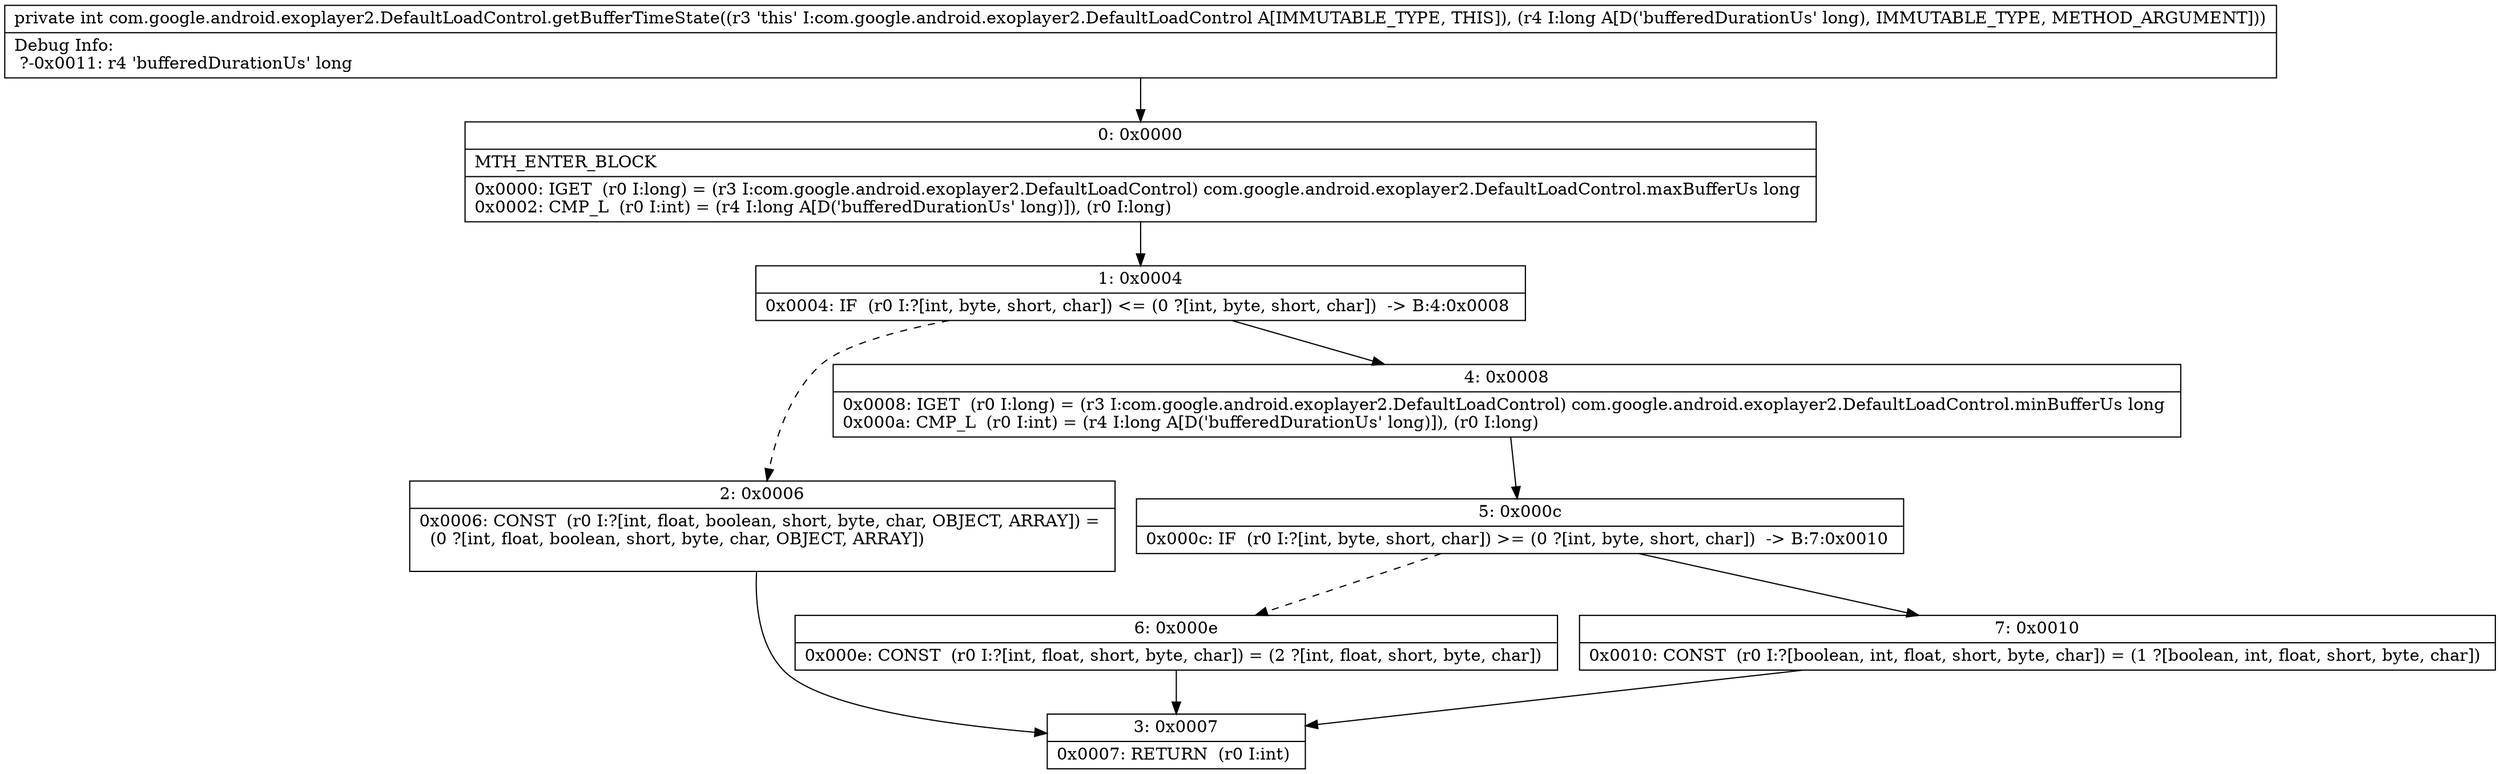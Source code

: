 digraph "CFG forcom.google.android.exoplayer2.DefaultLoadControl.getBufferTimeState(J)I" {
Node_0 [shape=record,label="{0\:\ 0x0000|MTH_ENTER_BLOCK\l|0x0000: IGET  (r0 I:long) = (r3 I:com.google.android.exoplayer2.DefaultLoadControl) com.google.android.exoplayer2.DefaultLoadControl.maxBufferUs long \l0x0002: CMP_L  (r0 I:int) = (r4 I:long A[D('bufferedDurationUs' long)]), (r0 I:long) \l}"];
Node_1 [shape=record,label="{1\:\ 0x0004|0x0004: IF  (r0 I:?[int, byte, short, char]) \<= (0 ?[int, byte, short, char])  \-\> B:4:0x0008 \l}"];
Node_2 [shape=record,label="{2\:\ 0x0006|0x0006: CONST  (r0 I:?[int, float, boolean, short, byte, char, OBJECT, ARRAY]) = \l  (0 ?[int, float, boolean, short, byte, char, OBJECT, ARRAY])\l \l}"];
Node_3 [shape=record,label="{3\:\ 0x0007|0x0007: RETURN  (r0 I:int) \l}"];
Node_4 [shape=record,label="{4\:\ 0x0008|0x0008: IGET  (r0 I:long) = (r3 I:com.google.android.exoplayer2.DefaultLoadControl) com.google.android.exoplayer2.DefaultLoadControl.minBufferUs long \l0x000a: CMP_L  (r0 I:int) = (r4 I:long A[D('bufferedDurationUs' long)]), (r0 I:long) \l}"];
Node_5 [shape=record,label="{5\:\ 0x000c|0x000c: IF  (r0 I:?[int, byte, short, char]) \>= (0 ?[int, byte, short, char])  \-\> B:7:0x0010 \l}"];
Node_6 [shape=record,label="{6\:\ 0x000e|0x000e: CONST  (r0 I:?[int, float, short, byte, char]) = (2 ?[int, float, short, byte, char]) \l}"];
Node_7 [shape=record,label="{7\:\ 0x0010|0x0010: CONST  (r0 I:?[boolean, int, float, short, byte, char]) = (1 ?[boolean, int, float, short, byte, char]) \l}"];
MethodNode[shape=record,label="{private int com.google.android.exoplayer2.DefaultLoadControl.getBufferTimeState((r3 'this' I:com.google.android.exoplayer2.DefaultLoadControl A[IMMUTABLE_TYPE, THIS]), (r4 I:long A[D('bufferedDurationUs' long), IMMUTABLE_TYPE, METHOD_ARGUMENT]))  | Debug Info:\l  ?\-0x0011: r4 'bufferedDurationUs' long\l}"];
MethodNode -> Node_0;
Node_0 -> Node_1;
Node_1 -> Node_2[style=dashed];
Node_1 -> Node_4;
Node_2 -> Node_3;
Node_4 -> Node_5;
Node_5 -> Node_6[style=dashed];
Node_5 -> Node_7;
Node_6 -> Node_3;
Node_7 -> Node_3;
}

